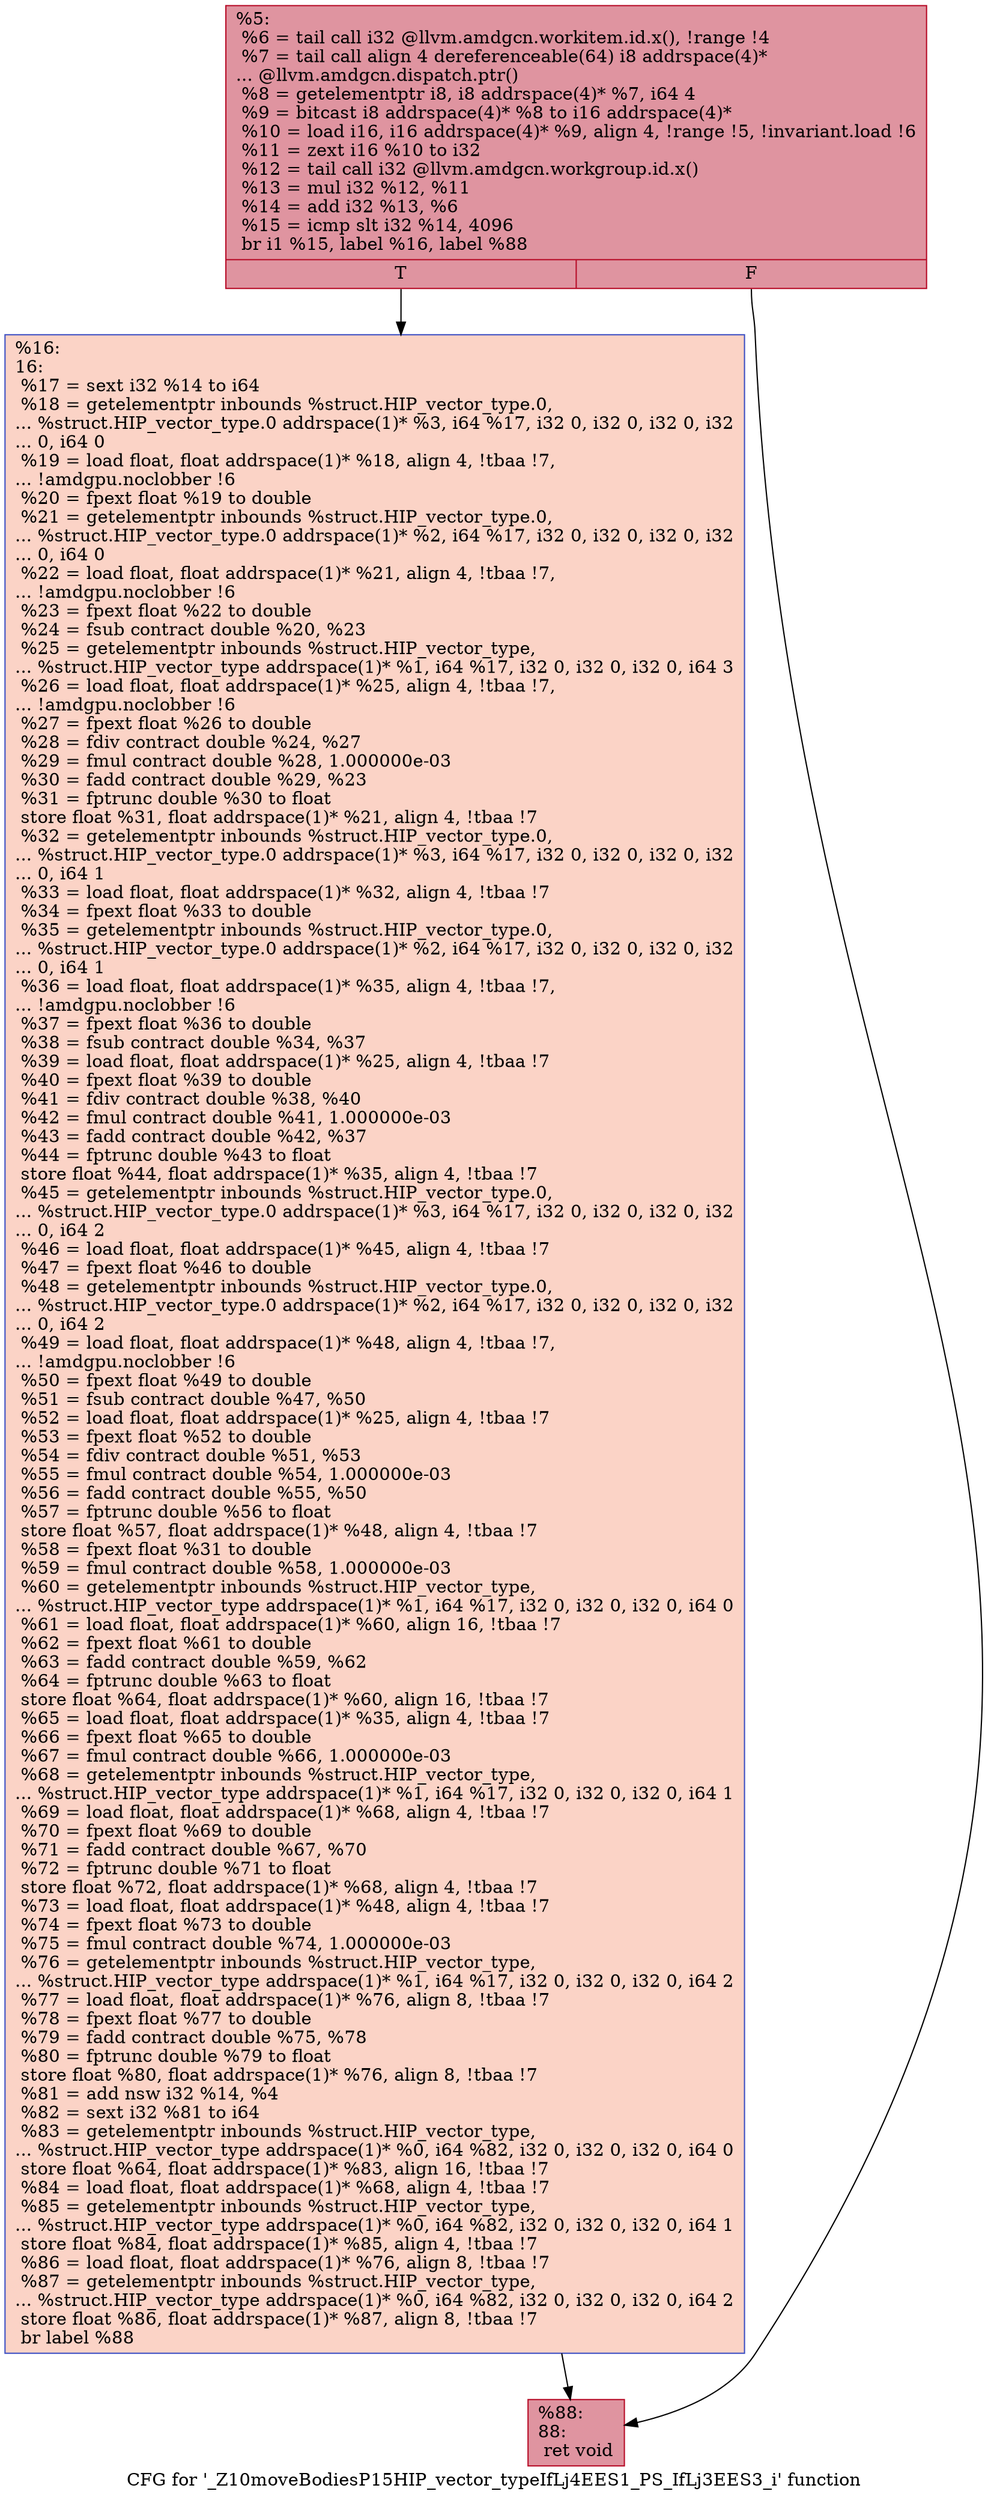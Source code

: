digraph "CFG for '_Z10moveBodiesP15HIP_vector_typeIfLj4EES1_PS_IfLj3EES3_i' function" {
	label="CFG for '_Z10moveBodiesP15HIP_vector_typeIfLj4EES1_PS_IfLj3EES3_i' function";

	Node0x5540700 [shape=record,color="#b70d28ff", style=filled, fillcolor="#b70d2870",label="{%5:\l  %6 = tail call i32 @llvm.amdgcn.workitem.id.x(), !range !4\l  %7 = tail call align 4 dereferenceable(64) i8 addrspace(4)*\l... @llvm.amdgcn.dispatch.ptr()\l  %8 = getelementptr i8, i8 addrspace(4)* %7, i64 4\l  %9 = bitcast i8 addrspace(4)* %8 to i16 addrspace(4)*\l  %10 = load i16, i16 addrspace(4)* %9, align 4, !range !5, !invariant.load !6\l  %11 = zext i16 %10 to i32\l  %12 = tail call i32 @llvm.amdgcn.workgroup.id.x()\l  %13 = mul i32 %12, %11\l  %14 = add i32 %13, %6\l  %15 = icmp slt i32 %14, 4096\l  br i1 %15, label %16, label %88\l|{<s0>T|<s1>F}}"];
	Node0x5540700:s0 -> Node0x55424c0;
	Node0x5540700:s1 -> Node0x5542550;
	Node0x55424c0 [shape=record,color="#3d50c3ff", style=filled, fillcolor="#f59c7d70",label="{%16:\l16:                                               \l  %17 = sext i32 %14 to i64\l  %18 = getelementptr inbounds %struct.HIP_vector_type.0,\l... %struct.HIP_vector_type.0 addrspace(1)* %3, i64 %17, i32 0, i32 0, i32 0, i32\l... 0, i64 0\l  %19 = load float, float addrspace(1)* %18, align 4, !tbaa !7,\l... !amdgpu.noclobber !6\l  %20 = fpext float %19 to double\l  %21 = getelementptr inbounds %struct.HIP_vector_type.0,\l... %struct.HIP_vector_type.0 addrspace(1)* %2, i64 %17, i32 0, i32 0, i32 0, i32\l... 0, i64 0\l  %22 = load float, float addrspace(1)* %21, align 4, !tbaa !7,\l... !amdgpu.noclobber !6\l  %23 = fpext float %22 to double\l  %24 = fsub contract double %20, %23\l  %25 = getelementptr inbounds %struct.HIP_vector_type,\l... %struct.HIP_vector_type addrspace(1)* %1, i64 %17, i32 0, i32 0, i32 0, i64 3\l  %26 = load float, float addrspace(1)* %25, align 4, !tbaa !7,\l... !amdgpu.noclobber !6\l  %27 = fpext float %26 to double\l  %28 = fdiv contract double %24, %27\l  %29 = fmul contract double %28, 1.000000e-03\l  %30 = fadd contract double %29, %23\l  %31 = fptrunc double %30 to float\l  store float %31, float addrspace(1)* %21, align 4, !tbaa !7\l  %32 = getelementptr inbounds %struct.HIP_vector_type.0,\l... %struct.HIP_vector_type.0 addrspace(1)* %3, i64 %17, i32 0, i32 0, i32 0, i32\l... 0, i64 1\l  %33 = load float, float addrspace(1)* %32, align 4, !tbaa !7\l  %34 = fpext float %33 to double\l  %35 = getelementptr inbounds %struct.HIP_vector_type.0,\l... %struct.HIP_vector_type.0 addrspace(1)* %2, i64 %17, i32 0, i32 0, i32 0, i32\l... 0, i64 1\l  %36 = load float, float addrspace(1)* %35, align 4, !tbaa !7,\l... !amdgpu.noclobber !6\l  %37 = fpext float %36 to double\l  %38 = fsub contract double %34, %37\l  %39 = load float, float addrspace(1)* %25, align 4, !tbaa !7\l  %40 = fpext float %39 to double\l  %41 = fdiv contract double %38, %40\l  %42 = fmul contract double %41, 1.000000e-03\l  %43 = fadd contract double %42, %37\l  %44 = fptrunc double %43 to float\l  store float %44, float addrspace(1)* %35, align 4, !tbaa !7\l  %45 = getelementptr inbounds %struct.HIP_vector_type.0,\l... %struct.HIP_vector_type.0 addrspace(1)* %3, i64 %17, i32 0, i32 0, i32 0, i32\l... 0, i64 2\l  %46 = load float, float addrspace(1)* %45, align 4, !tbaa !7\l  %47 = fpext float %46 to double\l  %48 = getelementptr inbounds %struct.HIP_vector_type.0,\l... %struct.HIP_vector_type.0 addrspace(1)* %2, i64 %17, i32 0, i32 0, i32 0, i32\l... 0, i64 2\l  %49 = load float, float addrspace(1)* %48, align 4, !tbaa !7,\l... !amdgpu.noclobber !6\l  %50 = fpext float %49 to double\l  %51 = fsub contract double %47, %50\l  %52 = load float, float addrspace(1)* %25, align 4, !tbaa !7\l  %53 = fpext float %52 to double\l  %54 = fdiv contract double %51, %53\l  %55 = fmul contract double %54, 1.000000e-03\l  %56 = fadd contract double %55, %50\l  %57 = fptrunc double %56 to float\l  store float %57, float addrspace(1)* %48, align 4, !tbaa !7\l  %58 = fpext float %31 to double\l  %59 = fmul contract double %58, 1.000000e-03\l  %60 = getelementptr inbounds %struct.HIP_vector_type,\l... %struct.HIP_vector_type addrspace(1)* %1, i64 %17, i32 0, i32 0, i32 0, i64 0\l  %61 = load float, float addrspace(1)* %60, align 16, !tbaa !7\l  %62 = fpext float %61 to double\l  %63 = fadd contract double %59, %62\l  %64 = fptrunc double %63 to float\l  store float %64, float addrspace(1)* %60, align 16, !tbaa !7\l  %65 = load float, float addrspace(1)* %35, align 4, !tbaa !7\l  %66 = fpext float %65 to double\l  %67 = fmul contract double %66, 1.000000e-03\l  %68 = getelementptr inbounds %struct.HIP_vector_type,\l... %struct.HIP_vector_type addrspace(1)* %1, i64 %17, i32 0, i32 0, i32 0, i64 1\l  %69 = load float, float addrspace(1)* %68, align 4, !tbaa !7\l  %70 = fpext float %69 to double\l  %71 = fadd contract double %67, %70\l  %72 = fptrunc double %71 to float\l  store float %72, float addrspace(1)* %68, align 4, !tbaa !7\l  %73 = load float, float addrspace(1)* %48, align 4, !tbaa !7\l  %74 = fpext float %73 to double\l  %75 = fmul contract double %74, 1.000000e-03\l  %76 = getelementptr inbounds %struct.HIP_vector_type,\l... %struct.HIP_vector_type addrspace(1)* %1, i64 %17, i32 0, i32 0, i32 0, i64 2\l  %77 = load float, float addrspace(1)* %76, align 8, !tbaa !7\l  %78 = fpext float %77 to double\l  %79 = fadd contract double %75, %78\l  %80 = fptrunc double %79 to float\l  store float %80, float addrspace(1)* %76, align 8, !tbaa !7\l  %81 = add nsw i32 %14, %4\l  %82 = sext i32 %81 to i64\l  %83 = getelementptr inbounds %struct.HIP_vector_type,\l... %struct.HIP_vector_type addrspace(1)* %0, i64 %82, i32 0, i32 0, i32 0, i64 0\l  store float %64, float addrspace(1)* %83, align 16, !tbaa !7\l  %84 = load float, float addrspace(1)* %68, align 4, !tbaa !7\l  %85 = getelementptr inbounds %struct.HIP_vector_type,\l... %struct.HIP_vector_type addrspace(1)* %0, i64 %82, i32 0, i32 0, i32 0, i64 1\l  store float %84, float addrspace(1)* %85, align 4, !tbaa !7\l  %86 = load float, float addrspace(1)* %76, align 8, !tbaa !7\l  %87 = getelementptr inbounds %struct.HIP_vector_type,\l... %struct.HIP_vector_type addrspace(1)* %0, i64 %82, i32 0, i32 0, i32 0, i64 2\l  store float %86, float addrspace(1)* %87, align 8, !tbaa !7\l  br label %88\l}"];
	Node0x55424c0 -> Node0x5542550;
	Node0x5542550 [shape=record,color="#b70d28ff", style=filled, fillcolor="#b70d2870",label="{%88:\l88:                                               \l  ret void\l}"];
}
